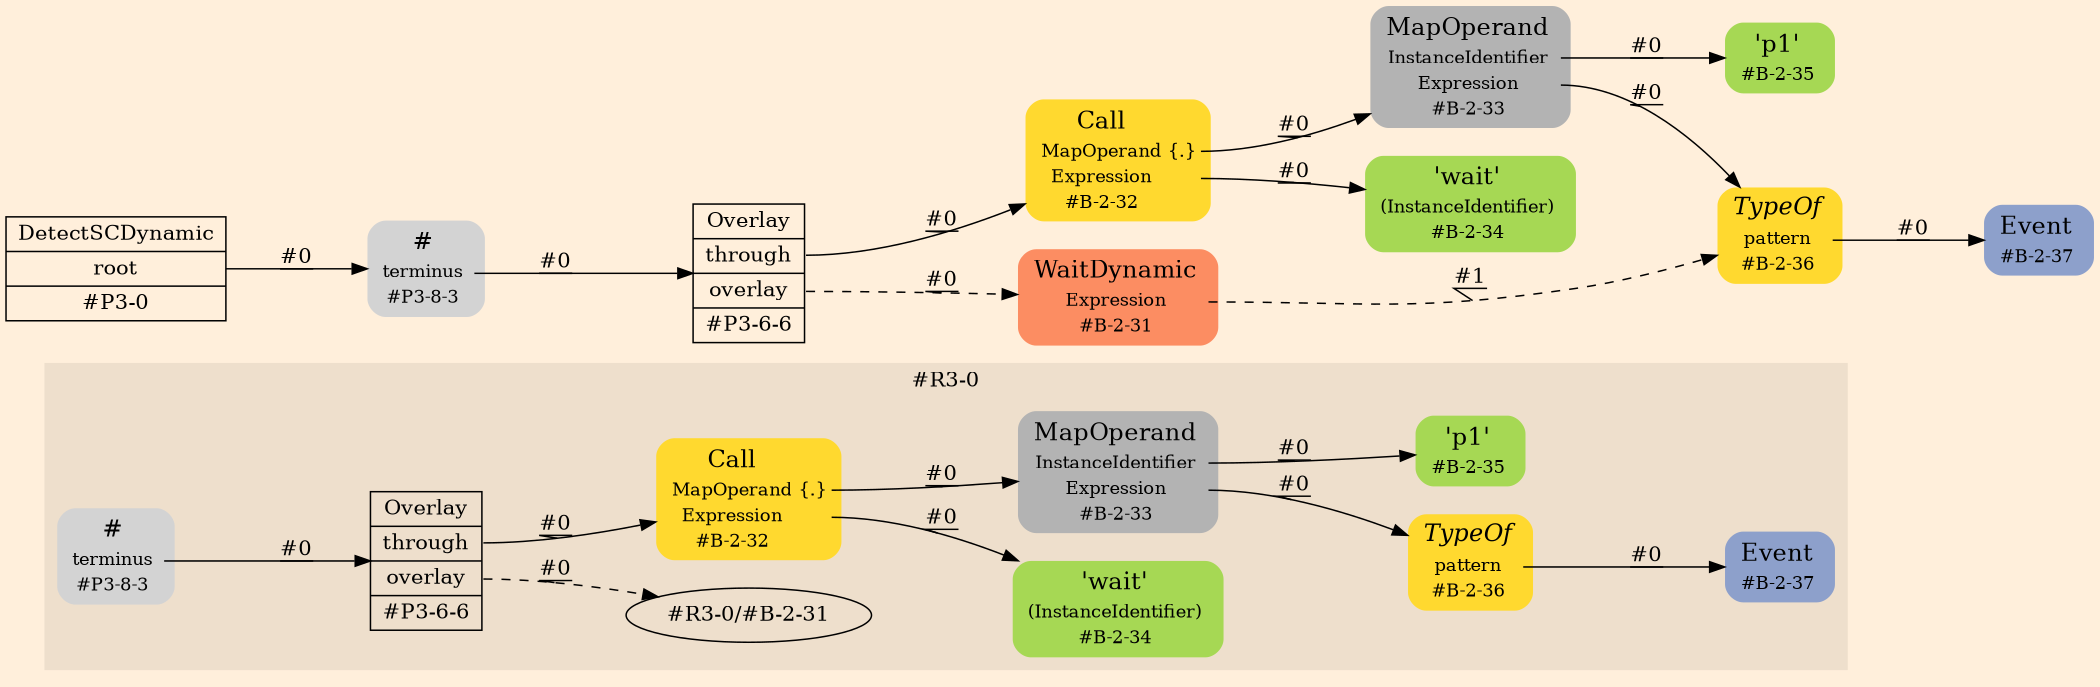 digraph Inferno {
graph [
rankdir = "LR"
ranksep = 1.0
size = "14,20"
bgcolor = antiquewhite1
color = black
fontcolor = black
];
node [
];
subgraph "cluster#R3-0" {
label = "#R3-0"
style = "filled"
color = antiquewhite2
"#R3-0/#P3-6-6" [
shape = "record"
fillcolor = antiquewhite2
label = "<fixed> Overlay | <port0> through | <port1> overlay | <port2> #P3-6-6"
style = "filled"
fontsize = "14"
color = black
fontcolor = black
];
"#R3-0/#B-2-37" [
shape = "plaintext"
fillcolor = "/set28/3"
label = <<TABLE BORDER="0" CELLBORDER="0" CELLSPACING="0">
 <TR>
  <TD><FONT POINT-SIZE="16.0">Event</FONT></TD>
  <TD></TD>
 </TR>
 <TR>
  <TD>#B-2-37</TD>
  <TD PORT="port0"></TD>
 </TR>
</TABLE>>
style = "rounded,filled"
fontsize = "12"
];
"#R3-0/#P3-8-3" [
shape = "plaintext"
label = <<TABLE BORDER="0" CELLBORDER="0" CELLSPACING="0">
 <TR>
  <TD><FONT POINT-SIZE="16.0">#</FONT></TD>
  <TD></TD>
 </TR>
 <TR>
  <TD>terminus</TD>
  <TD PORT="port0"></TD>
 </TR>
 <TR>
  <TD>#P3-8-3</TD>
  <TD PORT="port1"></TD>
 </TR>
</TABLE>>
style = "rounded,filled"
fontsize = "12"
];
"#R3-0/#B-2-36" [
shape = "plaintext"
fillcolor = "/set28/6"
label = <<TABLE BORDER="0" CELLBORDER="0" CELLSPACING="0">
 <TR>
  <TD><FONT POINT-SIZE="16.0"><I>TypeOf</I></FONT></TD>
  <TD></TD>
 </TR>
 <TR>
  <TD>pattern</TD>
  <TD PORT="port0"></TD>
 </TR>
 <TR>
  <TD>#B-2-36</TD>
  <TD PORT="port1"></TD>
 </TR>
</TABLE>>
style = "rounded,filled"
fontsize = "12"
];
"#R3-0/#B-2-35" [
shape = "plaintext"
fillcolor = "/set28/5"
label = <<TABLE BORDER="0" CELLBORDER="0" CELLSPACING="0">
 <TR>
  <TD><FONT POINT-SIZE="16.0">'p1'</FONT></TD>
  <TD></TD>
 </TR>
 <TR>
  <TD>#B-2-35</TD>
  <TD PORT="port0"></TD>
 </TR>
</TABLE>>
style = "rounded,filled"
fontsize = "12"
];
"#R3-0/#B-2-32" [
shape = "plaintext"
fillcolor = "/set28/6"
label = <<TABLE BORDER="0" CELLBORDER="0" CELLSPACING="0">
 <TR>
  <TD><FONT POINT-SIZE="16.0">Call</FONT></TD>
  <TD></TD>
 </TR>
 <TR>
  <TD>MapOperand</TD>
  <TD PORT="port0">{.}</TD>
 </TR>
 <TR>
  <TD>Expression</TD>
  <TD PORT="port1"></TD>
 </TR>
 <TR>
  <TD>#B-2-32</TD>
  <TD PORT="port2"></TD>
 </TR>
</TABLE>>
style = "rounded,filled"
fontsize = "12"
];
"#R3-0/#B-2-33" [
shape = "plaintext"
fillcolor = "/set28/8"
label = <<TABLE BORDER="0" CELLBORDER="0" CELLSPACING="0">
 <TR>
  <TD><FONT POINT-SIZE="16.0">MapOperand</FONT></TD>
  <TD></TD>
 </TR>
 <TR>
  <TD>InstanceIdentifier</TD>
  <TD PORT="port0"></TD>
 </TR>
 <TR>
  <TD>Expression</TD>
  <TD PORT="port1"></TD>
 </TR>
 <TR>
  <TD>#B-2-33</TD>
  <TD PORT="port2"></TD>
 </TR>
</TABLE>>
style = "rounded,filled"
fontsize = "12"
];
"#R3-0/#B-2-34" [
shape = "plaintext"
fillcolor = "/set28/5"
label = <<TABLE BORDER="0" CELLBORDER="0" CELLSPACING="0">
 <TR>
  <TD><FONT POINT-SIZE="16.0">'wait'</FONT></TD>
  <TD></TD>
 </TR>
 <TR>
  <TD>(InstanceIdentifier)</TD>
  <TD PORT="port0"></TD>
 </TR>
 <TR>
  <TD>#B-2-34</TD>
  <TD PORT="port1"></TD>
 </TR>
</TABLE>>
style = "rounded,filled"
fontsize = "12"
];
"#R3-0/#P3-6-6":port0 -> "#R3-0/#B-2-32" [style="solid"
label = "#0"
decorate = true
color = black
fontcolor = black
];
"#R3-0/#P3-6-6":port1 -> "#R3-0/#B-2-31" [style="dashed"
label = "#0"
decorate = true
color = black
fontcolor = black
];
"#R3-0/#P3-8-3":port0 -> "#R3-0/#P3-6-6" [style="solid"
label = "#0"
decorate = true
color = black
fontcolor = black
];
"#R3-0/#B-2-36":port0 -> "#R3-0/#B-2-37" [style="solid"
label = "#0"
decorate = true
color = black
fontcolor = black
];
"#R3-0/#B-2-32":port0 -> "#R3-0/#B-2-33" [style="solid"
label = "#0"
decorate = true
color = black
fontcolor = black
];
"#R3-0/#B-2-32":port1 -> "#R3-0/#B-2-34" [style="solid"
label = "#0"
decorate = true
color = black
fontcolor = black
];
"#R3-0/#B-2-33":port0 -> "#R3-0/#B-2-35" [style="solid"
label = "#0"
decorate = true
color = black
fontcolor = black
];
"#R3-0/#B-2-33":port1 -> "#R3-0/#B-2-36" [style="solid"
label = "#0"
decorate = true
color = black
fontcolor = black
];
}
"CR#P3-0" [
shape = "record"
fillcolor = antiquewhite1
label = "<fixed> DetectSCDynamic | <port0> root | <port1> #P3-0"
style = "filled"
fontsize = "14"
color = black
fontcolor = black
];
"#P3-8-3" [
shape = "plaintext"
label = <<TABLE BORDER="0" CELLBORDER="0" CELLSPACING="0">
 <TR>
  <TD><FONT POINT-SIZE="16.0">#</FONT></TD>
  <TD></TD>
 </TR>
 <TR>
  <TD>terminus</TD>
  <TD PORT="port0"></TD>
 </TR>
 <TR>
  <TD>#P3-8-3</TD>
  <TD PORT="port1"></TD>
 </TR>
</TABLE>>
style = "rounded,filled"
fontsize = "12"
];
"#P3-6-6" [
shape = "record"
fillcolor = antiquewhite1
label = "<fixed> Overlay | <port0> through | <port1> overlay | <port2> #P3-6-6"
style = "filled"
fontsize = "14"
color = black
fontcolor = black
];
"#B-2-32" [
shape = "plaintext"
fillcolor = "/set28/6"
label = <<TABLE BORDER="0" CELLBORDER="0" CELLSPACING="0">
 <TR>
  <TD><FONT POINT-SIZE="16.0">Call</FONT></TD>
  <TD></TD>
 </TR>
 <TR>
  <TD>MapOperand</TD>
  <TD PORT="port0">{.}</TD>
 </TR>
 <TR>
  <TD>Expression</TD>
  <TD PORT="port1"></TD>
 </TR>
 <TR>
  <TD>#B-2-32</TD>
  <TD PORT="port2"></TD>
 </TR>
</TABLE>>
style = "rounded,filled"
fontsize = "12"
];
"#B-2-33" [
shape = "plaintext"
fillcolor = "/set28/8"
label = <<TABLE BORDER="0" CELLBORDER="0" CELLSPACING="0">
 <TR>
  <TD><FONT POINT-SIZE="16.0">MapOperand</FONT></TD>
  <TD></TD>
 </TR>
 <TR>
  <TD>InstanceIdentifier</TD>
  <TD PORT="port0"></TD>
 </TR>
 <TR>
  <TD>Expression</TD>
  <TD PORT="port1"></TD>
 </TR>
 <TR>
  <TD>#B-2-33</TD>
  <TD PORT="port2"></TD>
 </TR>
</TABLE>>
style = "rounded,filled"
fontsize = "12"
];
"#B-2-35" [
shape = "plaintext"
fillcolor = "/set28/5"
label = <<TABLE BORDER="0" CELLBORDER="0" CELLSPACING="0">
 <TR>
  <TD><FONT POINT-SIZE="16.0">'p1'</FONT></TD>
  <TD></TD>
 </TR>
 <TR>
  <TD>#B-2-35</TD>
  <TD PORT="port0"></TD>
 </TR>
</TABLE>>
style = "rounded,filled"
fontsize = "12"
];
"#B-2-36" [
shape = "plaintext"
fillcolor = "/set28/6"
label = <<TABLE BORDER="0" CELLBORDER="0" CELLSPACING="0">
 <TR>
  <TD><FONT POINT-SIZE="16.0"><I>TypeOf</I></FONT></TD>
  <TD></TD>
 </TR>
 <TR>
  <TD>pattern</TD>
  <TD PORT="port0"></TD>
 </TR>
 <TR>
  <TD>#B-2-36</TD>
  <TD PORT="port1"></TD>
 </TR>
</TABLE>>
style = "rounded,filled"
fontsize = "12"
];
"#B-2-37" [
shape = "plaintext"
fillcolor = "/set28/3"
label = <<TABLE BORDER="0" CELLBORDER="0" CELLSPACING="0">
 <TR>
  <TD><FONT POINT-SIZE="16.0">Event</FONT></TD>
  <TD></TD>
 </TR>
 <TR>
  <TD>#B-2-37</TD>
  <TD PORT="port0"></TD>
 </TR>
</TABLE>>
style = "rounded,filled"
fontsize = "12"
];
"#B-2-34" [
shape = "plaintext"
fillcolor = "/set28/5"
label = <<TABLE BORDER="0" CELLBORDER="0" CELLSPACING="0">
 <TR>
  <TD><FONT POINT-SIZE="16.0">'wait'</FONT></TD>
  <TD></TD>
 </TR>
 <TR>
  <TD>(InstanceIdentifier)</TD>
  <TD PORT="port0"></TD>
 </TR>
 <TR>
  <TD>#B-2-34</TD>
  <TD PORT="port1"></TD>
 </TR>
</TABLE>>
style = "rounded,filled"
fontsize = "12"
];
"#B-2-31" [
shape = "plaintext"
fillcolor = "/set28/2"
label = <<TABLE BORDER="0" CELLBORDER="0" CELLSPACING="0">
 <TR>
  <TD><FONT POINT-SIZE="16.0">WaitDynamic</FONT></TD>
  <TD></TD>
 </TR>
 <TR>
  <TD>Expression</TD>
  <TD PORT="port0"></TD>
 </TR>
 <TR>
  <TD>#B-2-31</TD>
  <TD PORT="port1"></TD>
 </TR>
</TABLE>>
style = "rounded,filled"
fontsize = "12"
];
"CR#P3-0":port0 -> "#P3-8-3" [style="solid"
label = "#0"
decorate = true
color = black
fontcolor = black
];
"#P3-8-3":port0 -> "#P3-6-6" [style="solid"
label = "#0"
decorate = true
color = black
fontcolor = black
];
"#P3-6-6":port0 -> "#B-2-32" [style="solid"
label = "#0"
decorate = true
color = black
fontcolor = black
];
"#P3-6-6":port1 -> "#B-2-31" [style="dashed"
label = "#0"
decorate = true
color = black
fontcolor = black
];
"#B-2-32":port0 -> "#B-2-33" [style="solid"
label = "#0"
decorate = true
color = black
fontcolor = black
];
"#B-2-32":port1 -> "#B-2-34" [style="solid"
label = "#0"
decorate = true
color = black
fontcolor = black
];
"#B-2-33":port0 -> "#B-2-35" [style="solid"
label = "#0"
decorate = true
color = black
fontcolor = black
];
"#B-2-33":port1 -> "#B-2-36" [style="solid"
label = "#0"
decorate = true
color = black
fontcolor = black
];
"#B-2-36":port0 -> "#B-2-37" [style="solid"
label = "#0"
decorate = true
color = black
fontcolor = black
];
"#B-2-31":port0 -> "#B-2-36" [style="dashed"
label = "#1"
decorate = true
color = black
fontcolor = black
];
}
